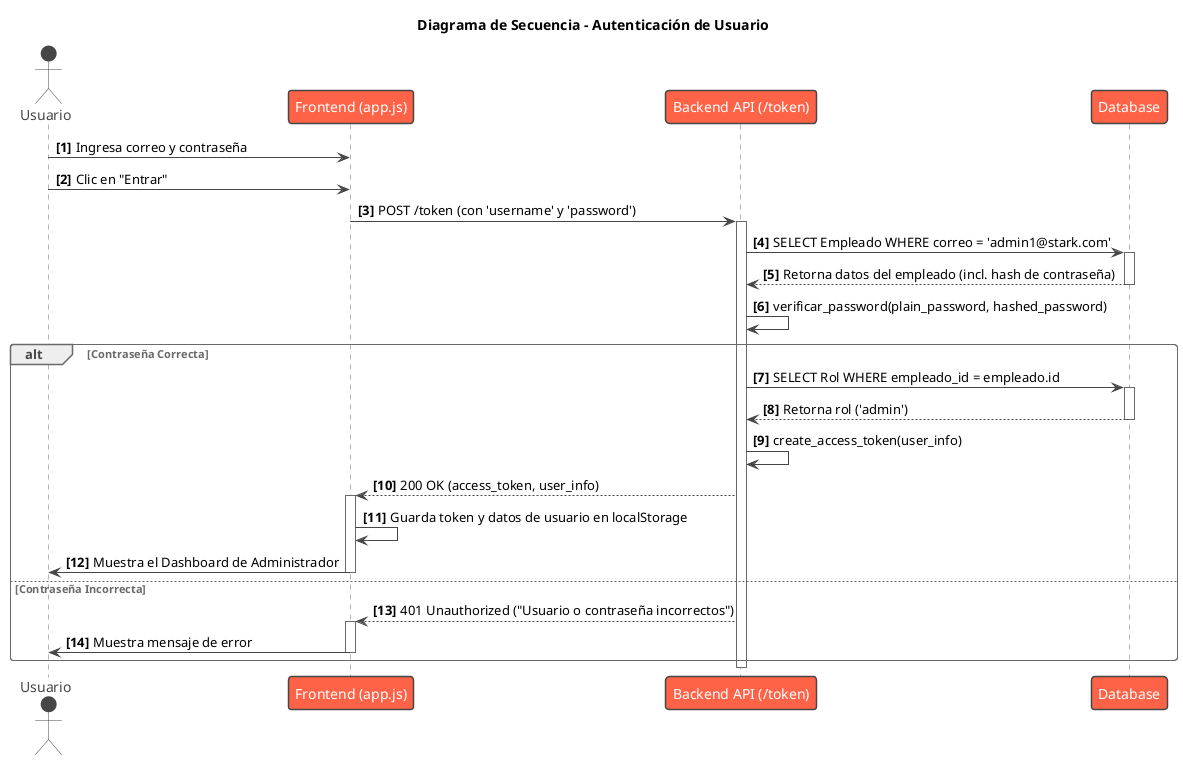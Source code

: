 @startuml
!theme vibrant

title Diagrama de Secuencia - Autenticación de Usuario

actor Usuario
participant "Frontend (app.js)" as Frontend
participant "Backend API (/token)" as Backend
participant "Database" as DB

autonumber "<b>[0]"

Usuario -> Frontend: Ingresa correo y contraseña
Usuario -> Frontend: Clic en "Entrar"
Frontend -> Backend: POST /token (con 'username' y 'password')

activate Backend
Backend -> DB: SELECT Empleado WHERE correo = 'admin1@stark.com'
activate DB
DB --> Backend: Retorna datos del empleado (incl. hash de contraseña)
deactivate DB

Backend -> Backend: verificar_password(plain_password, hashed_password)

alt Contraseña Correcta
    Backend -> DB: SELECT Rol WHERE empleado_id = empleado.id
    activate DB
    DB --> Backend: Retorna rol ('admin')
    deactivate DB

    Backend -> Backend: create_access_token(user_info)
    Backend --> Frontend: 200 OK (access_token, user_info)

    activate Frontend
    Frontend -> Frontend: Guarda token y datos de usuario en localStorage
    Frontend -> Usuario: Muestra el Dashboard de Administrador
    deactivate Frontend

else Contraseña Incorrecta
    Backend --> Frontend: 401 Unauthorized ("Usuario o contraseña incorrectos")
    activate Frontend
    Frontend -> Usuario: Muestra mensaje de error
    deactivate Frontend
end

deactivate Backend
@enduml